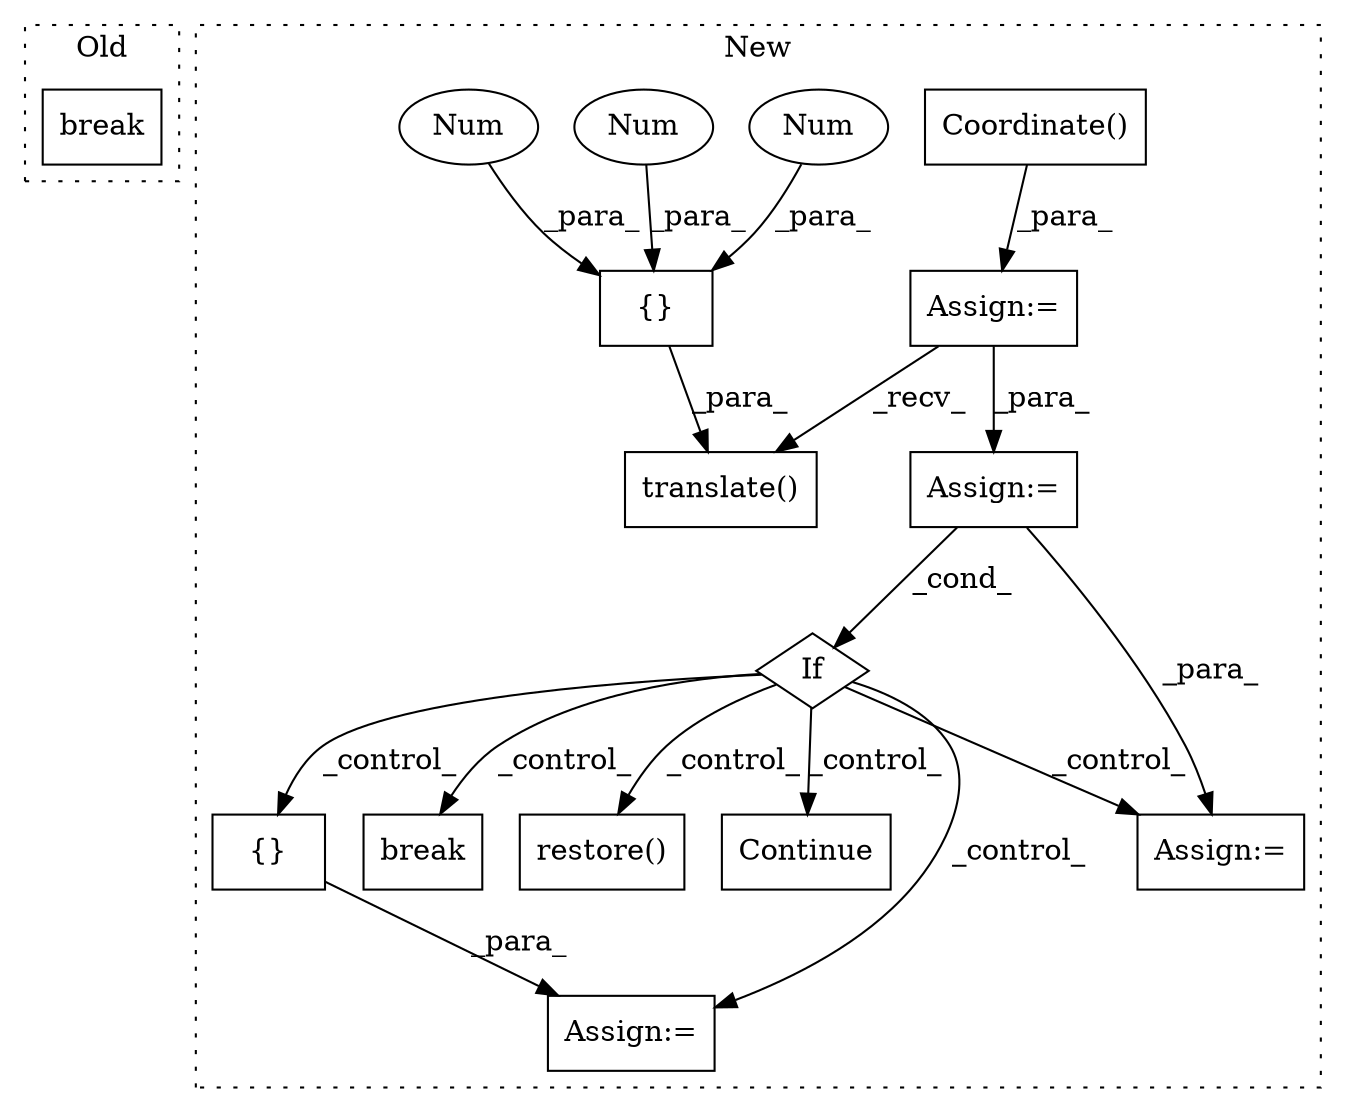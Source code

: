 digraph G {
subgraph cluster0 {
1 [label="break" a="94" s="16120" l="5" shape="box"];
label = "Old";
style="dotted";
}
subgraph cluster1 {
2 [label="translate()" a="75" s="13222,13246" l="12,14" shape="box"];
3 [label="{}" a="59" s="13234,13245" l="1,0" shape="box"];
4 [label="Coordinate()" a="75" s="13173,13202" l="28,15" shape="box"];
5 [label="Num" a="76" s="13235" l="1" shape="ellipse"];
6 [label="Num" a="76" s="13241" l="4" shape="ellipse"];
7 [label="Num" a="76" s="13238" l="1" shape="ellipse"];
8 [label="Assign:=" a="68" s="13284" l="3" shape="box"];
9 [label="Assign:=" a="68" s="13170" l="3" shape="box"];
10 [label="If" a="96" s="16038" l="3" shape="diamond"];
11 [label="{}" a="59" s="16180,16180" l="2,1" shape="box"];
12 [label="break" a="94" s="16689" l="5" shape="box"];
13 [label="restore()" a="75" s="16121" l="21" shape="box"];
14 [label="Continue" a="43" s="16199" l="8" shape="box"];
15 [label="Assign:=" a="68" s="16177" l="3" shape="box"];
16 [label="Assign:=" a="68" s="16246" l="3" shape="box"];
label = "New";
style="dotted";
}
3 -> 2 [label="_para_"];
4 -> 9 [label="_para_"];
5 -> 3 [label="_para_"];
6 -> 3 [label="_para_"];
7 -> 3 [label="_para_"];
8 -> 10 [label="_cond_"];
8 -> 16 [label="_para_"];
9 -> 2 [label="_recv_"];
9 -> 8 [label="_para_"];
10 -> 16 [label="_control_"];
10 -> 12 [label="_control_"];
10 -> 14 [label="_control_"];
10 -> 15 [label="_control_"];
10 -> 11 [label="_control_"];
10 -> 13 [label="_control_"];
11 -> 15 [label="_para_"];
}